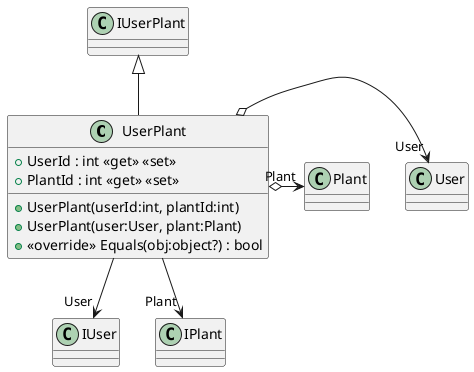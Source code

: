 @startuml
class UserPlant {
    + UserId : int <<get>> <<set>>
    + PlantId : int <<get>> <<set>>
    + UserPlant(userId:int, plantId:int)
    + UserPlant(user:User, plant:Plant)
    + <<override>> Equals(obj:object?) : bool
}
IUserPlant <|-- UserPlant
UserPlant o-> "User" User
UserPlant o-> "Plant" Plant
UserPlant --> "User" IUser
UserPlant --> "Plant" IPlant
@enduml
